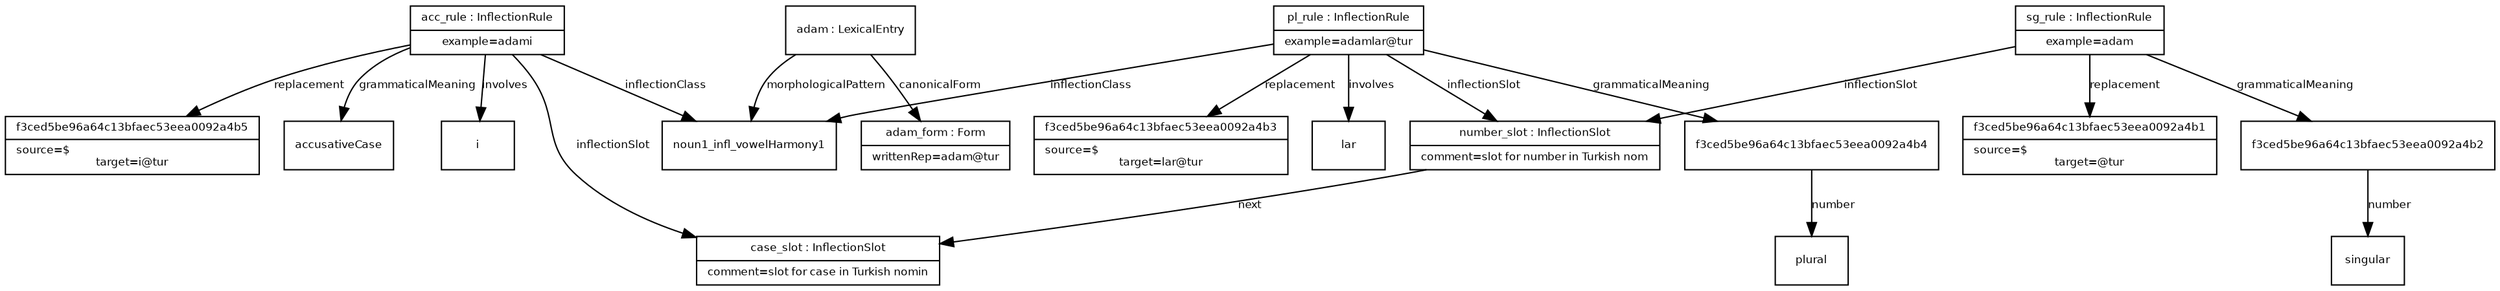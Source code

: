 digraph G {
  fontname = "Bitstream Vera Sans"
    fontsize = 8

    node [
      fontname = "Bitstream Vera Sans"
      fontsize = 8
      shape = "record"
    ]

    edge [
      fontname = "Bitstream Vera Sans"
      fontsize = 8
    ]
 
f3ced5be96a64c13bfaec53eea0092a4b5 [ label="{f3ced5be96a64c13bfaec53eea0092a4b5|source=$\ltarget=i@tur}" ]
acc_rule -> f3ced5be96a64c13bfaec53eea0092a4b5 [ label="replacement" ] 
noun1_infl_vowelHarmony1 [ label="{noun1_infl_vowelHarmony1}" ]
acc_rule -> noun1_infl_vowelHarmony1 [ label="inflectionClass" ] 
accusativeCase [ label="{accusativeCase}" ]
acc_rule -> accusativeCase [ label="grammaticalMeaning" ] 
i [ label="{i}" ]
acc_rule -> i [ label="involves" ] 
case_slot [ label="{case_slot : InflectionSlot|comment=slot for case in Turkish nomin}" ]
acc_rule -> case_slot [ label="inflectionSlot" ] 
acc_rule [ label="{acc_rule : InflectionRule|example=adami}" ]
adam_form [ label="{adam_form : Form|writtenRep=adam@tur}" ]
adam -> adam_form [ label="canonicalForm" ] 
adam -> noun1_infl_vowelHarmony1 [ label="morphologicalPattern" ] 
adam [ label="{adam : LexicalEntry}" ]
f3ced5be96a64c13bfaec53eea0092a4b1 [ label="{f3ced5be96a64c13bfaec53eea0092a4b1|source=$\ltarget=@tur}" ]
sg_rule -> f3ced5be96a64c13bfaec53eea0092a4b1 [ label="replacement" ] 
singular [ label="{singular}" ]
f3ced5be96a64c13bfaec53eea0092a4b2 -> singular [ label="number" ] 
f3ced5be96a64c13bfaec53eea0092a4b2 [ label="{f3ced5be96a64c13bfaec53eea0092a4b2}" ]
sg_rule -> f3ced5be96a64c13bfaec53eea0092a4b2 [ label="grammaticalMeaning" ] 
number_slot -> case_slot [ label="next" ] 
number_slot [ label="{number_slot : InflectionSlot|comment=slot for number in Turkish nom}" ]
sg_rule -> number_slot [ label="inflectionSlot" ] 
sg_rule [ label="{sg_rule : InflectionRule|example=adam}" ]
f3ced5be96a64c13bfaec53eea0092a4b3 [ label="{f3ced5be96a64c13bfaec53eea0092a4b3|source=$\ltarget=lar@tur}" ]
pl_rule -> f3ced5be96a64c13bfaec53eea0092a4b3 [ label="replacement" ] 
pl_rule -> noun1_infl_vowelHarmony1 [ label="inflectionClass" ] 
plural [ label="{plural}" ]
f3ced5be96a64c13bfaec53eea0092a4b4 -> plural [ label="number" ] 
f3ced5be96a64c13bfaec53eea0092a4b4 [ label="{f3ced5be96a64c13bfaec53eea0092a4b4}" ]
pl_rule -> f3ced5be96a64c13bfaec53eea0092a4b4 [ label="grammaticalMeaning" ] 
lar [ label="{lar}" ]
pl_rule -> lar [ label="involves" ] 
pl_rule -> number_slot [ label="inflectionSlot" ] 
pl_rule [ label="{pl_rule : InflectionRule|example=adamlar@tur}" ]
}
